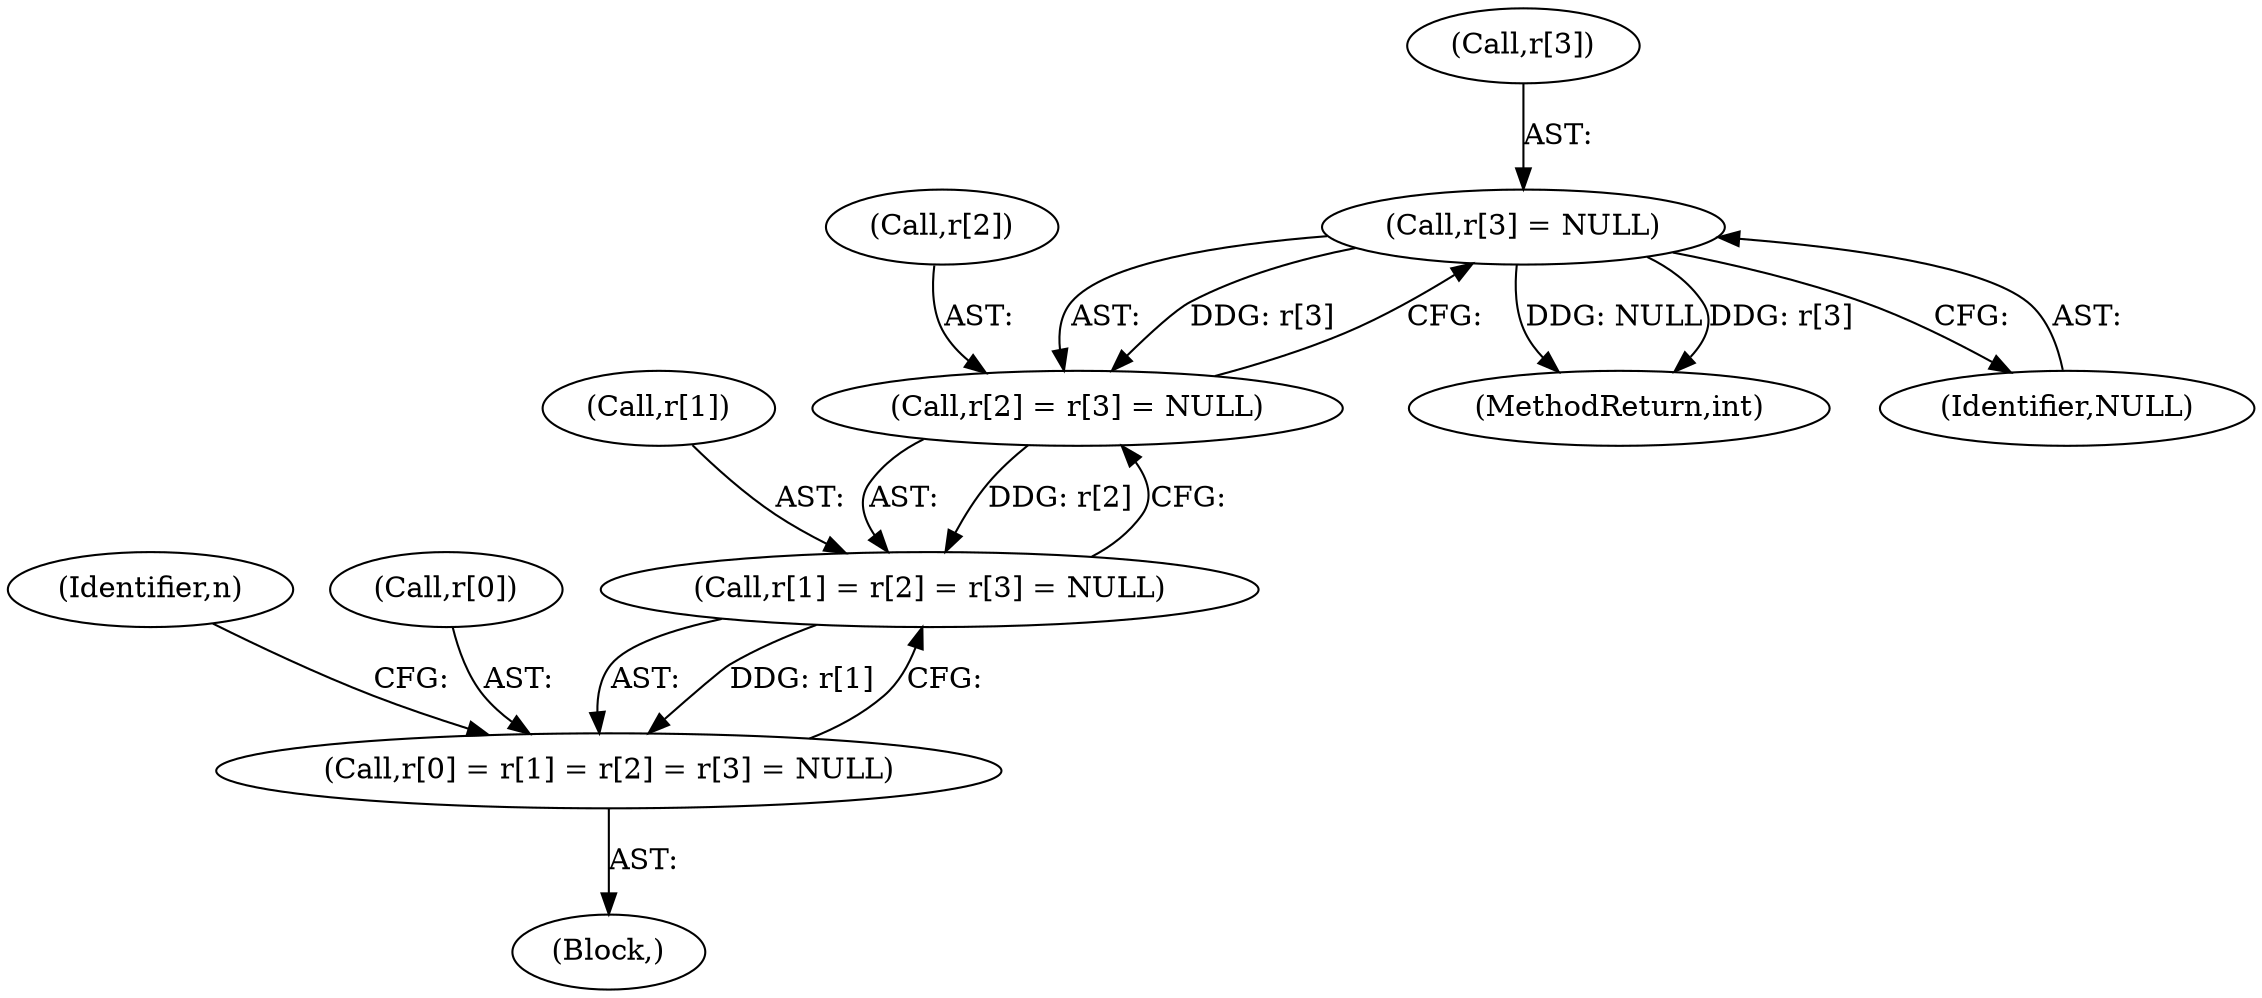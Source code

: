 digraph "0_openssl_c5b831f21d0d29d1e517d139d9d101763f60c9a2_1@array" {
"1000195" [label="(Call,r[3] = NULL)"];
"1000191" [label="(Call,r[2] = r[3] = NULL)"];
"1000187" [label="(Call,r[1] = r[2] = r[3] = NULL)"];
"1000183" [label="(Call,r[0] = r[1] = r[2] = r[3] = NULL)"];
"1000201" [label="(Identifier,n)"];
"1000183" [label="(Call,r[0] = r[1] = r[2] = r[3] = NULL)"];
"1000192" [label="(Call,r[2])"];
"1000188" [label="(Call,r[1])"];
"1000196" [label="(Call,r[3])"];
"1000187" [label="(Call,r[1] = r[2] = r[3] = NULL)"];
"1000184" [label="(Call,r[0])"];
"1000161" [label="(Block,)"];
"1000470" [label="(MethodReturn,int)"];
"1000199" [label="(Identifier,NULL)"];
"1000191" [label="(Call,r[2] = r[3] = NULL)"];
"1000195" [label="(Call,r[3] = NULL)"];
"1000195" -> "1000191"  [label="AST: "];
"1000195" -> "1000199"  [label="CFG: "];
"1000196" -> "1000195"  [label="AST: "];
"1000199" -> "1000195"  [label="AST: "];
"1000191" -> "1000195"  [label="CFG: "];
"1000195" -> "1000470"  [label="DDG: NULL"];
"1000195" -> "1000470"  [label="DDG: r[3]"];
"1000195" -> "1000191"  [label="DDG: r[3]"];
"1000191" -> "1000187"  [label="AST: "];
"1000192" -> "1000191"  [label="AST: "];
"1000187" -> "1000191"  [label="CFG: "];
"1000191" -> "1000187"  [label="DDG: r[2]"];
"1000187" -> "1000183"  [label="AST: "];
"1000188" -> "1000187"  [label="AST: "];
"1000183" -> "1000187"  [label="CFG: "];
"1000187" -> "1000183"  [label="DDG: r[1]"];
"1000183" -> "1000161"  [label="AST: "];
"1000184" -> "1000183"  [label="AST: "];
"1000201" -> "1000183"  [label="CFG: "];
}
